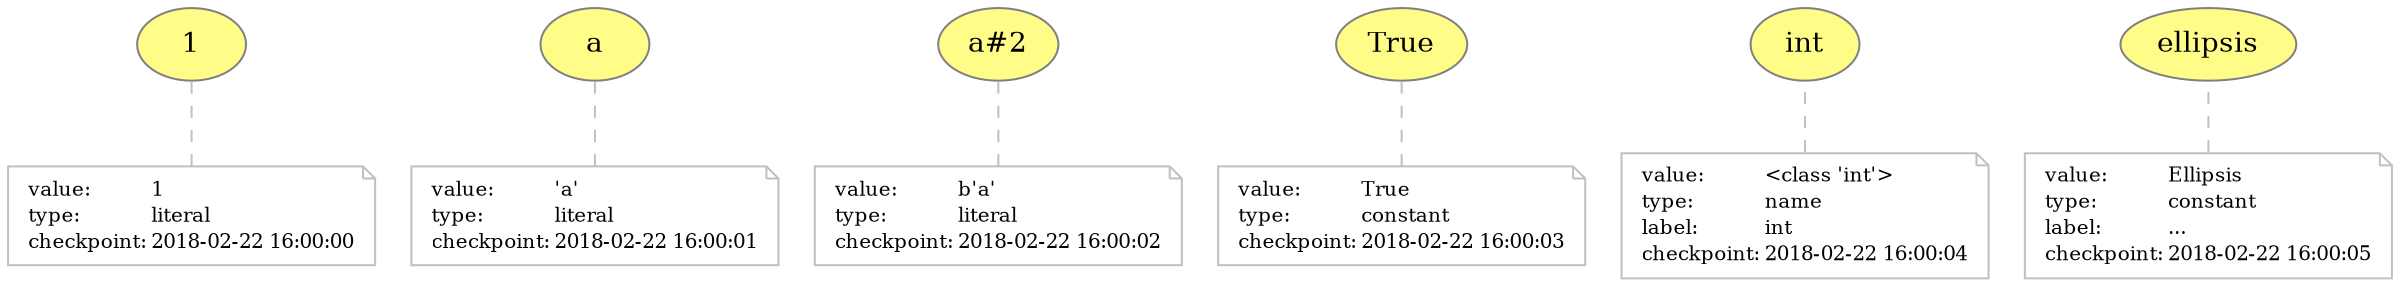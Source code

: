 digraph "PROV" { size="16,12"; rankdir="BT";
"http://example.org/1" [fillcolor="#FFFC87",color="#808080",style="filled",label="1",URL="http://example.org/1"]
"-attrs0" [color="gray",shape="note",fontsize="10",fontcolor="black",label=<<TABLE cellpadding="0" border="0">
	<TR>
	    <TD align="left">value:</TD>
	    <TD align="left">1</TD>
	</TR>
	<TR>
	    <TD align="left">type:</TD>
	    <TD align="left">literal</TD>
	</TR>
	<TR>
	    <TD align="left">checkpoint:</TD>
	    <TD align="left">2018-02-22 16:00:00</TD>
	</TR>
</TABLE>>]
"-attrs0" -> "http://example.org/1" [color="gray",style="dashed",arrowhead="none"]
"http://example.org/a" [fillcolor="#FFFC87",color="#808080",style="filled",label="a",URL="http://example.org/a"]
"-attrs1" [color="gray",shape="note",fontsize="10",fontcolor="black",label=<<TABLE cellpadding="0" border="0">
	<TR>
	    <TD align="left">value:</TD>
	    <TD align="left">&#x27;a&#x27;</TD>
	</TR>
	<TR>
	    <TD align="left">type:</TD>
	    <TD align="left">literal</TD>
	</TR>
	<TR>
	    <TD align="left">checkpoint:</TD>
	    <TD align="left">2018-02-22 16:00:01</TD>
	</TR>
</TABLE>>]
"-attrs1" -> "http://example.org/a" [color="gray",style="dashed",arrowhead="none"]
"http://example.org/a#2" [fillcolor="#FFFC87",color="#808080",style="filled",label="a#2",URL="http://example.org/a#2"]
"-attrs2" [color="gray",shape="note",fontsize="10",fontcolor="black",label=<<TABLE cellpadding="0" border="0">
	<TR>
	    <TD align="left">value:</TD>
	    <TD align="left">b&#x27;a&#x27;</TD>
	</TR>
	<TR>
	    <TD align="left">type:</TD>
	    <TD align="left">literal</TD>
	</TR>
	<TR>
	    <TD align="left">checkpoint:</TD>
	    <TD align="left">2018-02-22 16:00:02</TD>
	</TR>
</TABLE>>]
"-attrs2" -> "http://example.org/a#2" [color="gray",style="dashed",arrowhead="none"]
"http://example.org/True" [fillcolor="#FFFC87",color="#808080",style="filled",label="True",URL="http://example.org/True"]
"-attrs3" [color="gray",shape="note",fontsize="10",fontcolor="black",label=<<TABLE cellpadding="0" border="0">
	<TR>
	    <TD align="left">value:</TD>
	    <TD align="left">True</TD>
	</TR>
	<TR>
	    <TD align="left">type:</TD>
	    <TD align="left">constant</TD>
	</TR>
	<TR>
	    <TD align="left">checkpoint:</TD>
	    <TD align="left">2018-02-22 16:00:03</TD>
	</TR>
</TABLE>>]
"-attrs3" -> "http://example.org/True" [color="gray",style="dashed",arrowhead="none"]
"http://example.org/int" [fillcolor="#FFFC87",color="#808080",style="filled",label="int",URL="http://example.org/int"]
"-attrs4" [color="gray",shape="note",fontsize="10",fontcolor="black",label=<<TABLE cellpadding="0" border="0">
	<TR>
	    <TD align="left">value:</TD>
	    <TD align="left">&lt;class &#x27;int&#x27;&gt;</TD>
	</TR>
	<TR>
	    <TD align="left">type:</TD>
	    <TD align="left">name</TD>
	</TR>
	<TR>
	    <TD align="left">label:</TD>
	    <TD align="left">int</TD>
	</TR>
	<TR>
	    <TD align="left">checkpoint:</TD>
	    <TD align="left">2018-02-22 16:00:04</TD>
	</TR>
</TABLE>>]
"-attrs4" -> "http://example.org/int" [color="gray",style="dashed",arrowhead="none"]
"http://example.org/ellipsis" [fillcolor="#FFFC87",color="#808080",style="filled",label="ellipsis",URL="http://example.org/ellipsis"]
"-attrs5" [color="gray",shape="note",fontsize="10",fontcolor="black",label=<<TABLE cellpadding="0" border="0">
	<TR>
	    <TD align="left">value:</TD>
	    <TD align="left">Ellipsis</TD>
	</TR>
	<TR>
	    <TD align="left">type:</TD>
	    <TD align="left">constant</TD>
	</TR>
	<TR>
	    <TD align="left">label:</TD>
	    <TD align="left">...</TD>
	</TR>
	<TR>
	    <TD align="left">checkpoint:</TD>
	    <TD align="left">2018-02-22 16:00:05</TD>
	</TR>
</TABLE>>]
"-attrs5" -> "http://example.org/ellipsis" [color="gray",style="dashed",arrowhead="none"]
}